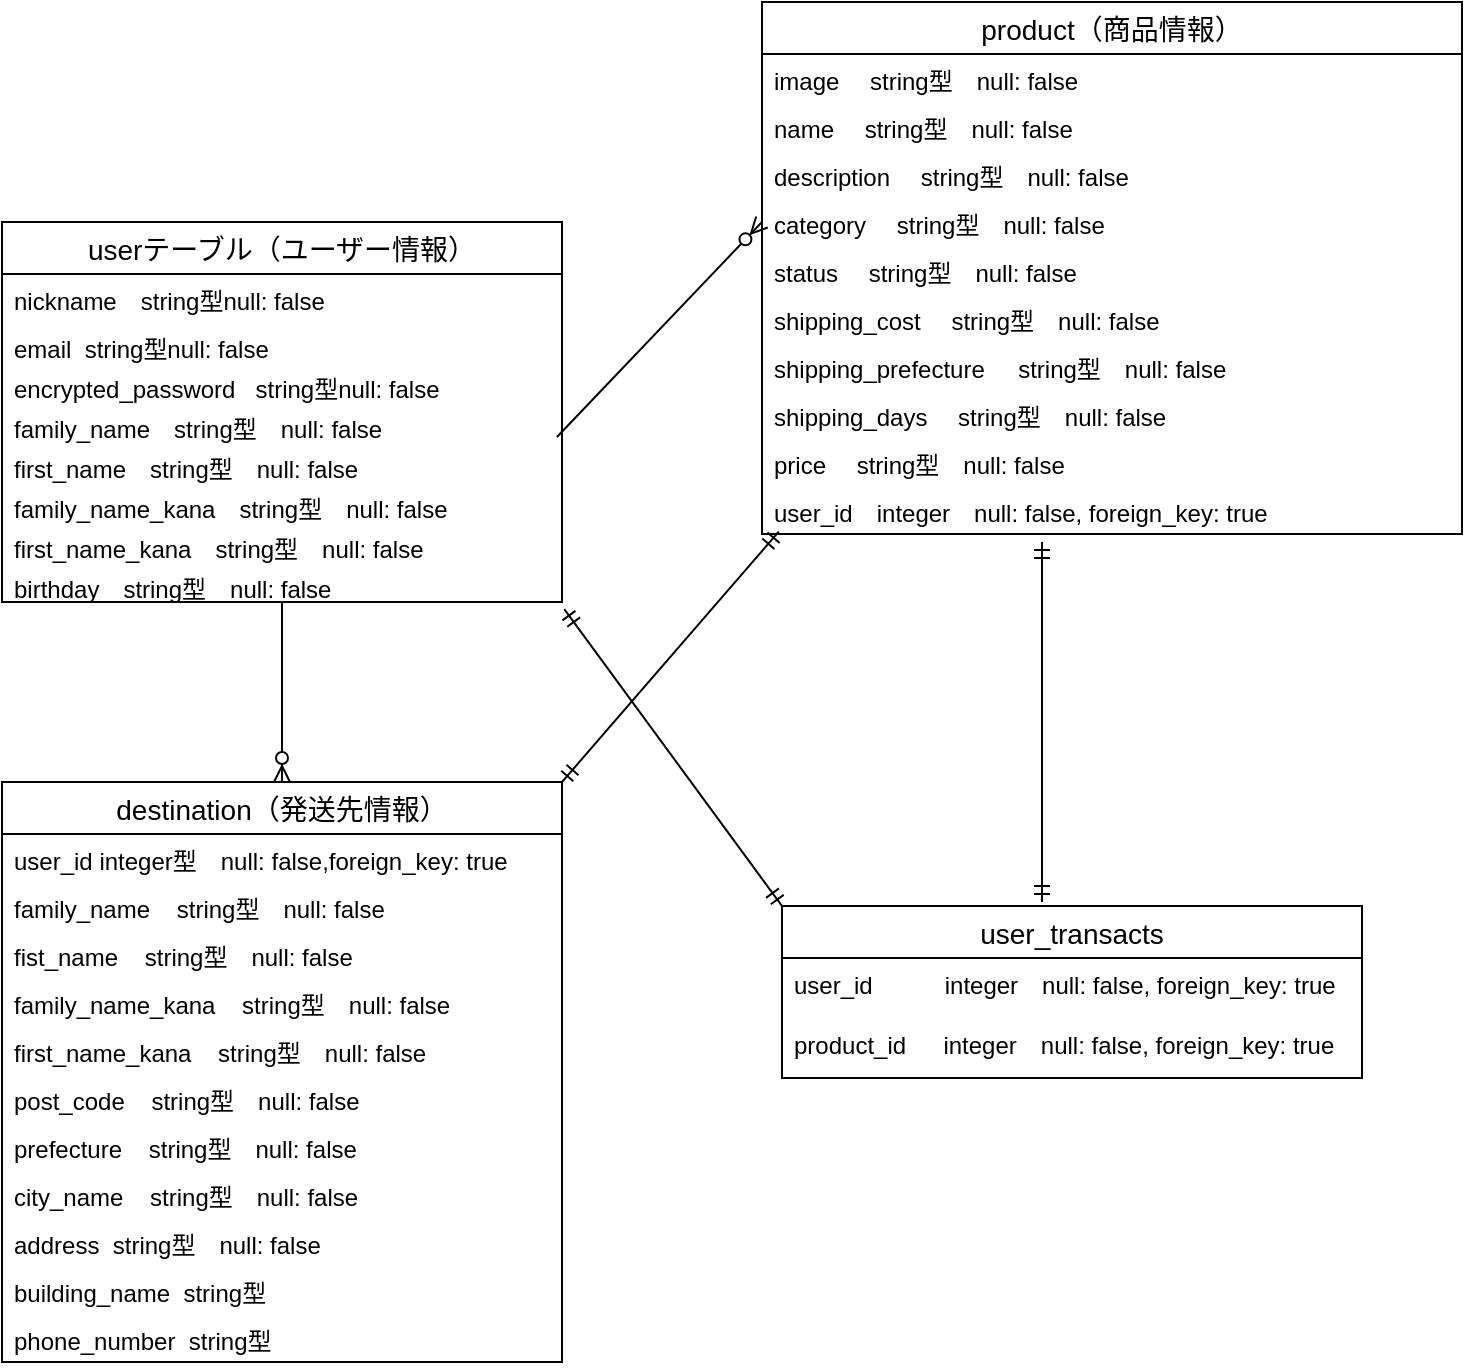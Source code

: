 <mxfile>
    <diagram id="WDqbx7BaOEAJTdA6JKOF" name="ページ1">
        <mxGraphModel dx="537" dy="1770" grid="1" gridSize="10" guides="1" tooltips="1" connect="1" arrows="1" fold="1" page="1" pageScale="1" pageWidth="827" pageHeight="1169" math="0" shadow="0">
            <root>
                <mxCell id="0"/>
                <mxCell id="1" parent="0"/>
                <mxCell id="2" value="userテーブル（ユーザー情報）" style="swimlane;fontStyle=0;childLayout=stackLayout;horizontal=1;startSize=26;horizontalStack=0;resizeParent=1;resizeParentMax=0;resizeLast=0;collapsible=1;marginBottom=0;align=center;fontSize=14;" vertex="1" parent="1">
                    <mxGeometry x="80" y="30" width="280" height="190" as="geometry"/>
                </mxCell>
                <mxCell id="3" value="nickname　string型null: false" style="text;strokeColor=none;fillColor=none;spacingLeft=4;spacingRight=4;overflow=hidden;rotatable=0;points=[[0,0.5],[1,0.5]];portConstraint=eastwest;fontSize=12;" vertex="1" parent="2">
                    <mxGeometry y="26" width="280" height="24" as="geometry"/>
                </mxCell>
                <mxCell id="4" value="email  string型null: false" style="text;strokeColor=none;fillColor=none;spacingLeft=4;spacingRight=4;overflow=hidden;rotatable=0;points=[[0,0.5],[1,0.5]];portConstraint=eastwest;fontSize=12;" vertex="1" parent="2">
                    <mxGeometry y="50" width="280" height="20" as="geometry"/>
                </mxCell>
                <mxCell id="16" value="encrypted_password   string型null: false" style="text;strokeColor=none;fillColor=none;spacingLeft=4;spacingRight=4;overflow=hidden;rotatable=0;points=[[0,0.5],[1,0.5]];portConstraint=eastwest;fontSize=12;" vertex="1" parent="2">
                    <mxGeometry y="70" width="280" height="20" as="geometry"/>
                </mxCell>
                <mxCell id="18" value="family_name　string型　null: false" style="text;strokeColor=none;fillColor=none;spacingLeft=4;spacingRight=4;overflow=hidden;rotatable=0;points=[[0,0.5],[1,0.5]];portConstraint=eastwest;fontSize=12;" vertex="1" parent="2">
                    <mxGeometry y="90" width="280" height="20" as="geometry"/>
                </mxCell>
                <mxCell id="19" value="first_name　string型　null: false" style="text;strokeColor=none;fillColor=none;spacingLeft=4;spacingRight=4;overflow=hidden;rotatable=0;points=[[0,0.5],[1,0.5]];portConstraint=eastwest;fontSize=12;" vertex="1" parent="2">
                    <mxGeometry y="110" width="280" height="20" as="geometry"/>
                </mxCell>
                <mxCell id="20" value="family_name_kana　string型　null: false" style="text;strokeColor=none;fillColor=none;spacingLeft=4;spacingRight=4;overflow=hidden;rotatable=0;points=[[0,0.5],[1,0.5]];portConstraint=eastwest;fontSize=12;" vertex="1" parent="2">
                    <mxGeometry y="130" width="280" height="20" as="geometry"/>
                </mxCell>
                <mxCell id="21" value="first_name_kana　string型　null: false" style="text;strokeColor=none;fillColor=none;spacingLeft=4;spacingRight=4;overflow=hidden;rotatable=0;points=[[0,0.5],[1,0.5]];portConstraint=eastwest;fontSize=12;" vertex="1" parent="2">
                    <mxGeometry y="150" width="280" height="20" as="geometry"/>
                </mxCell>
                <mxCell id="23" value="birthday　string型　null: false" style="text;strokeColor=none;fillColor=none;spacingLeft=4;spacingRight=4;overflow=hidden;rotatable=0;points=[[0,0.5],[1,0.5]];portConstraint=eastwest;fontSize=12;" vertex="1" parent="2">
                    <mxGeometry y="170" width="280" height="20" as="geometry"/>
                </mxCell>
                <mxCell id="6" value="destination（発送先情報）" style="swimlane;fontStyle=0;childLayout=stackLayout;horizontal=1;startSize=26;horizontalStack=0;resizeParent=1;resizeParentMax=0;resizeLast=0;collapsible=1;marginBottom=0;align=center;fontSize=14;" vertex="1" parent="1">
                    <mxGeometry x="80" y="310" width="280" height="290" as="geometry"/>
                </mxCell>
                <mxCell id="7" value="user_id integer型　null: false,foreign_key: true" style="text;strokeColor=none;fillColor=none;spacingLeft=4;spacingRight=4;overflow=hidden;rotatable=0;points=[[0,0.5],[1,0.5]];portConstraint=eastwest;fontSize=12;" vertex="1" parent="6">
                    <mxGeometry y="26" width="280" height="24" as="geometry"/>
                </mxCell>
                <mxCell id="46" value="family_name    string型　null: false" style="text;strokeColor=none;fillColor=none;spacingLeft=4;spacingRight=4;overflow=hidden;rotatable=0;points=[[0,0.5],[1,0.5]];portConstraint=eastwest;fontSize=12;" vertex="1" parent="6">
                    <mxGeometry y="50" width="280" height="24" as="geometry"/>
                </mxCell>
                <mxCell id="47" value="fist_name    string型　null: false" style="text;strokeColor=none;fillColor=none;spacingLeft=4;spacingRight=4;overflow=hidden;rotatable=0;points=[[0,0.5],[1,0.5]];portConstraint=eastwest;fontSize=12;" vertex="1" parent="6">
                    <mxGeometry y="74" width="280" height="24" as="geometry"/>
                </mxCell>
                <mxCell id="48" value="family_name_kana    string型　null: false" style="text;strokeColor=none;fillColor=none;spacingLeft=4;spacingRight=4;overflow=hidden;rotatable=0;points=[[0,0.5],[1,0.5]];portConstraint=eastwest;fontSize=12;" vertex="1" parent="6">
                    <mxGeometry y="98" width="280" height="24" as="geometry"/>
                </mxCell>
                <mxCell id="49" value="first_name_kana    string型　null: false" style="text;strokeColor=none;fillColor=none;spacingLeft=4;spacingRight=4;overflow=hidden;rotatable=0;points=[[0,0.5],[1,0.5]];portConstraint=eastwest;fontSize=12;" vertex="1" parent="6">
                    <mxGeometry y="122" width="280" height="24" as="geometry"/>
                </mxCell>
                <mxCell id="50" value="post_code    string型　null: false" style="text;strokeColor=none;fillColor=none;spacingLeft=4;spacingRight=4;overflow=hidden;rotatable=0;points=[[0,0.5],[1,0.5]];portConstraint=eastwest;fontSize=12;" vertex="1" parent="6">
                    <mxGeometry y="146" width="280" height="24" as="geometry"/>
                </mxCell>
                <mxCell id="51" value="prefecture    string型　null: false" style="text;strokeColor=none;fillColor=none;spacingLeft=4;spacingRight=4;overflow=hidden;rotatable=0;points=[[0,0.5],[1,0.5]];portConstraint=eastwest;fontSize=12;" vertex="1" parent="6">
                    <mxGeometry y="170" width="280" height="24" as="geometry"/>
                </mxCell>
                <mxCell id="52" value="city_name    string型　null: false" style="text;strokeColor=none;fillColor=none;spacingLeft=4;spacingRight=4;overflow=hidden;rotatable=0;points=[[0,0.5],[1,0.5]];portConstraint=eastwest;fontSize=12;" vertex="1" parent="6">
                    <mxGeometry y="194" width="280" height="24" as="geometry"/>
                </mxCell>
                <mxCell id="53" value="address  string型　null: false" style="text;strokeColor=none;fillColor=none;spacingLeft=4;spacingRight=4;overflow=hidden;rotatable=0;points=[[0,0.5],[1,0.5]];portConstraint=eastwest;fontSize=12;" vertex="1" parent="6">
                    <mxGeometry y="218" width="280" height="24" as="geometry"/>
                </mxCell>
                <mxCell id="54" value="building_name  string型　" style="text;strokeColor=none;fillColor=none;spacingLeft=4;spacingRight=4;overflow=hidden;rotatable=0;points=[[0,0.5],[1,0.5]];portConstraint=eastwest;fontSize=12;" vertex="1" parent="6">
                    <mxGeometry y="242" width="280" height="24" as="geometry"/>
                </mxCell>
                <mxCell id="55" value="phone_number  string型　" style="text;strokeColor=none;fillColor=none;spacingLeft=4;spacingRight=4;overflow=hidden;rotatable=0;points=[[0,0.5],[1,0.5]];portConstraint=eastwest;fontSize=12;" vertex="1" parent="6">
                    <mxGeometry y="266" width="280" height="24" as="geometry"/>
                </mxCell>
                <mxCell id="10" value="product（商品情報）" style="swimlane;fontStyle=0;childLayout=stackLayout;horizontal=1;startSize=26;horizontalStack=0;resizeParent=1;resizeParentMax=0;resizeLast=0;collapsible=1;marginBottom=0;align=center;fontSize=14;" vertex="1" parent="1">
                    <mxGeometry x="460" y="-80" width="350" height="266" as="geometry"/>
                </mxCell>
                <mxCell id="56" value="image　 string型　null: false" style="text;strokeColor=none;fillColor=none;spacingLeft=4;spacingRight=4;overflow=hidden;rotatable=0;points=[[0,0.5],[1,0.5]];portConstraint=eastwest;fontSize=12;" vertex="1" parent="10">
                    <mxGeometry y="26" width="350" height="24" as="geometry"/>
                </mxCell>
                <mxCell id="79" value="name　 string型　null: false" style="text;strokeColor=none;fillColor=none;spacingLeft=4;spacingRight=4;overflow=hidden;rotatable=0;points=[[0,0.5],[1,0.5]];portConstraint=eastwest;fontSize=12;" vertex="1" parent="10">
                    <mxGeometry y="50" width="350" height="24" as="geometry"/>
                </mxCell>
                <mxCell id="58" value="description　 string型　null: false" style="text;strokeColor=none;fillColor=none;spacingLeft=4;spacingRight=4;overflow=hidden;rotatable=0;points=[[0,0.5],[1,0.5]];portConstraint=eastwest;fontSize=12;" vertex="1" parent="10">
                    <mxGeometry y="74" width="350" height="24" as="geometry"/>
                </mxCell>
                <mxCell id="57" value="category　 string型　null: false" style="text;strokeColor=none;fillColor=none;spacingLeft=4;spacingRight=4;overflow=hidden;rotatable=0;points=[[0,0.5],[1,0.5]];portConstraint=eastwest;fontSize=12;" vertex="1" parent="10">
                    <mxGeometry y="98" width="350" height="24" as="geometry"/>
                </mxCell>
                <mxCell id="59" value="status　 string型　null: false" style="text;strokeColor=none;fillColor=none;spacingLeft=4;spacingRight=4;overflow=hidden;rotatable=0;points=[[0,0.5],[1,0.5]];portConstraint=eastwest;fontSize=12;" vertex="1" parent="10">
                    <mxGeometry y="122" width="350" height="24" as="geometry"/>
                </mxCell>
                <mxCell id="61" value="shipping_cost　 string型　null: false" style="text;strokeColor=none;fillColor=none;spacingLeft=4;spacingRight=4;overflow=hidden;rotatable=0;points=[[0,0.5],[1,0.5]];portConstraint=eastwest;fontSize=12;" vertex="1" parent="10">
                    <mxGeometry y="146" width="350" height="24" as="geometry"/>
                </mxCell>
                <mxCell id="80" value="shipping_prefecture     string型　null: false" style="text;strokeColor=none;fillColor=none;spacingLeft=4;spacingRight=4;overflow=hidden;rotatable=0;points=[[0,0.5],[1,0.5]];portConstraint=eastwest;fontSize=12;" vertex="1" parent="10">
                    <mxGeometry y="170" width="350" height="24" as="geometry"/>
                </mxCell>
                <mxCell id="62" value="shipping_days　 string型　null: false" style="text;strokeColor=none;fillColor=none;spacingLeft=4;spacingRight=4;overflow=hidden;rotatable=0;points=[[0,0.5],[1,0.5]];portConstraint=eastwest;fontSize=12;" vertex="1" parent="10">
                    <mxGeometry y="194" width="350" height="24" as="geometry"/>
                </mxCell>
                <mxCell id="81" value="price　 string型　null: false" style="text;strokeColor=none;fillColor=none;spacingLeft=4;spacingRight=4;overflow=hidden;rotatable=0;points=[[0,0.5],[1,0.5]];portConstraint=eastwest;fontSize=12;" vertex="1" parent="10">
                    <mxGeometry y="218" width="350" height="24" as="geometry"/>
                </mxCell>
                <mxCell id="11" value="user_id　integer　null: false, foreign_key: true" style="text;strokeColor=none;fillColor=none;spacingLeft=4;spacingRight=4;overflow=hidden;rotatable=0;points=[[0,0.5],[1,0.5]];portConstraint=eastwest;fontSize=12;" vertex="1" parent="10">
                    <mxGeometry y="242" width="350" height="24" as="geometry"/>
                </mxCell>
                <mxCell id="69" value="user_transacts" style="swimlane;fontStyle=0;childLayout=stackLayout;horizontal=1;startSize=26;horizontalStack=0;resizeParent=1;resizeParentMax=0;resizeLast=0;collapsible=1;marginBottom=0;align=center;fontSize=14;" vertex="1" parent="1">
                    <mxGeometry x="470" y="372" width="290" height="86" as="geometry"/>
                </mxCell>
                <mxCell id="71" value="user_id　　　integer　null: false, foreign_key: true" style="text;strokeColor=none;fillColor=none;spacingLeft=4;spacingRight=4;overflow=hidden;rotatable=0;points=[[0,0.5],[1,0.5]];portConstraint=eastwest;fontSize=12;" vertex="1" parent="69">
                    <mxGeometry y="26" width="290" height="30" as="geometry"/>
                </mxCell>
                <mxCell id="73" value="product_id　  integer　null: false, foreign_key: true" style="text;strokeColor=none;fillColor=none;spacingLeft=4;spacingRight=4;overflow=hidden;rotatable=0;points=[[0,0.5],[1,0.5]];portConstraint=eastwest;fontSize=12;" vertex="1" parent="69">
                    <mxGeometry y="56" width="290" height="30" as="geometry"/>
                </mxCell>
                <mxCell id="87" value="" style="fontSize=12;html=1;endArrow=ERzeroToMany;endFill=1;entryX=0.5;entryY=0;entryDx=0;entryDy=0;" edge="1" parent="1" target="6">
                    <mxGeometry width="100" height="100" relative="1" as="geometry">
                        <mxPoint x="220" y="220" as="sourcePoint"/>
                        <mxPoint x="250" y="310" as="targetPoint"/>
                    </mxGeometry>
                </mxCell>
                <mxCell id="91" value="" style="fontSize=12;html=1;endArrow=ERmandOne;startArrow=ERmandOne;" edge="1" parent="1">
                    <mxGeometry width="100" height="100" relative="1" as="geometry">
                        <mxPoint x="600" y="370" as="sourcePoint"/>
                        <mxPoint x="600" y="190" as="targetPoint"/>
                    </mxGeometry>
                </mxCell>
                <mxCell id="93" value="" style="fontSize=12;html=1;endArrow=ERzeroToMany;endFill=1;entryX=0;entryY=0.5;entryDx=0;entryDy=0;exitX=0.991;exitY=-0.125;exitDx=0;exitDy=0;exitPerimeter=0;" edge="1" parent="1" source="19" target="57">
                    <mxGeometry width="100" height="100" relative="1" as="geometry">
                        <mxPoint x="410" y="110" as="sourcePoint"/>
                        <mxPoint x="230" y="320" as="targetPoint"/>
                        <Array as="points"/>
                    </mxGeometry>
                </mxCell>
                <mxCell id="96" value="" style="fontSize=12;html=1;endArrow=ERmandOne;startArrow=ERmandOne;entryX=1.004;entryY=1.179;entryDx=0;entryDy=0;entryPerimeter=0;exitX=0;exitY=0;exitDx=0;exitDy=0;" edge="1" parent="1" source="69" target="23">
                    <mxGeometry width="100" height="100" relative="1" as="geometry">
                        <mxPoint x="420" y="340" as="sourcePoint"/>
                        <mxPoint x="420" y="270" as="targetPoint"/>
                    </mxGeometry>
                </mxCell>
                <mxCell id="97" value="" style="fontSize=12;html=1;endArrow=ERmandOne;startArrow=ERmandOne;entryX=0.024;entryY=0.951;entryDx=0;entryDy=0;entryPerimeter=0;exitX=1;exitY=0;exitDx=0;exitDy=0;" edge="1" parent="1" source="6" target="11">
                    <mxGeometry width="100" height="100" relative="1" as="geometry">
                        <mxPoint x="528.88" y="348.42" as="sourcePoint"/>
                        <mxPoint x="420" y="200.0" as="targetPoint"/>
                    </mxGeometry>
                </mxCell>
            </root>
        </mxGraphModel>
    </diagram>
</mxfile>